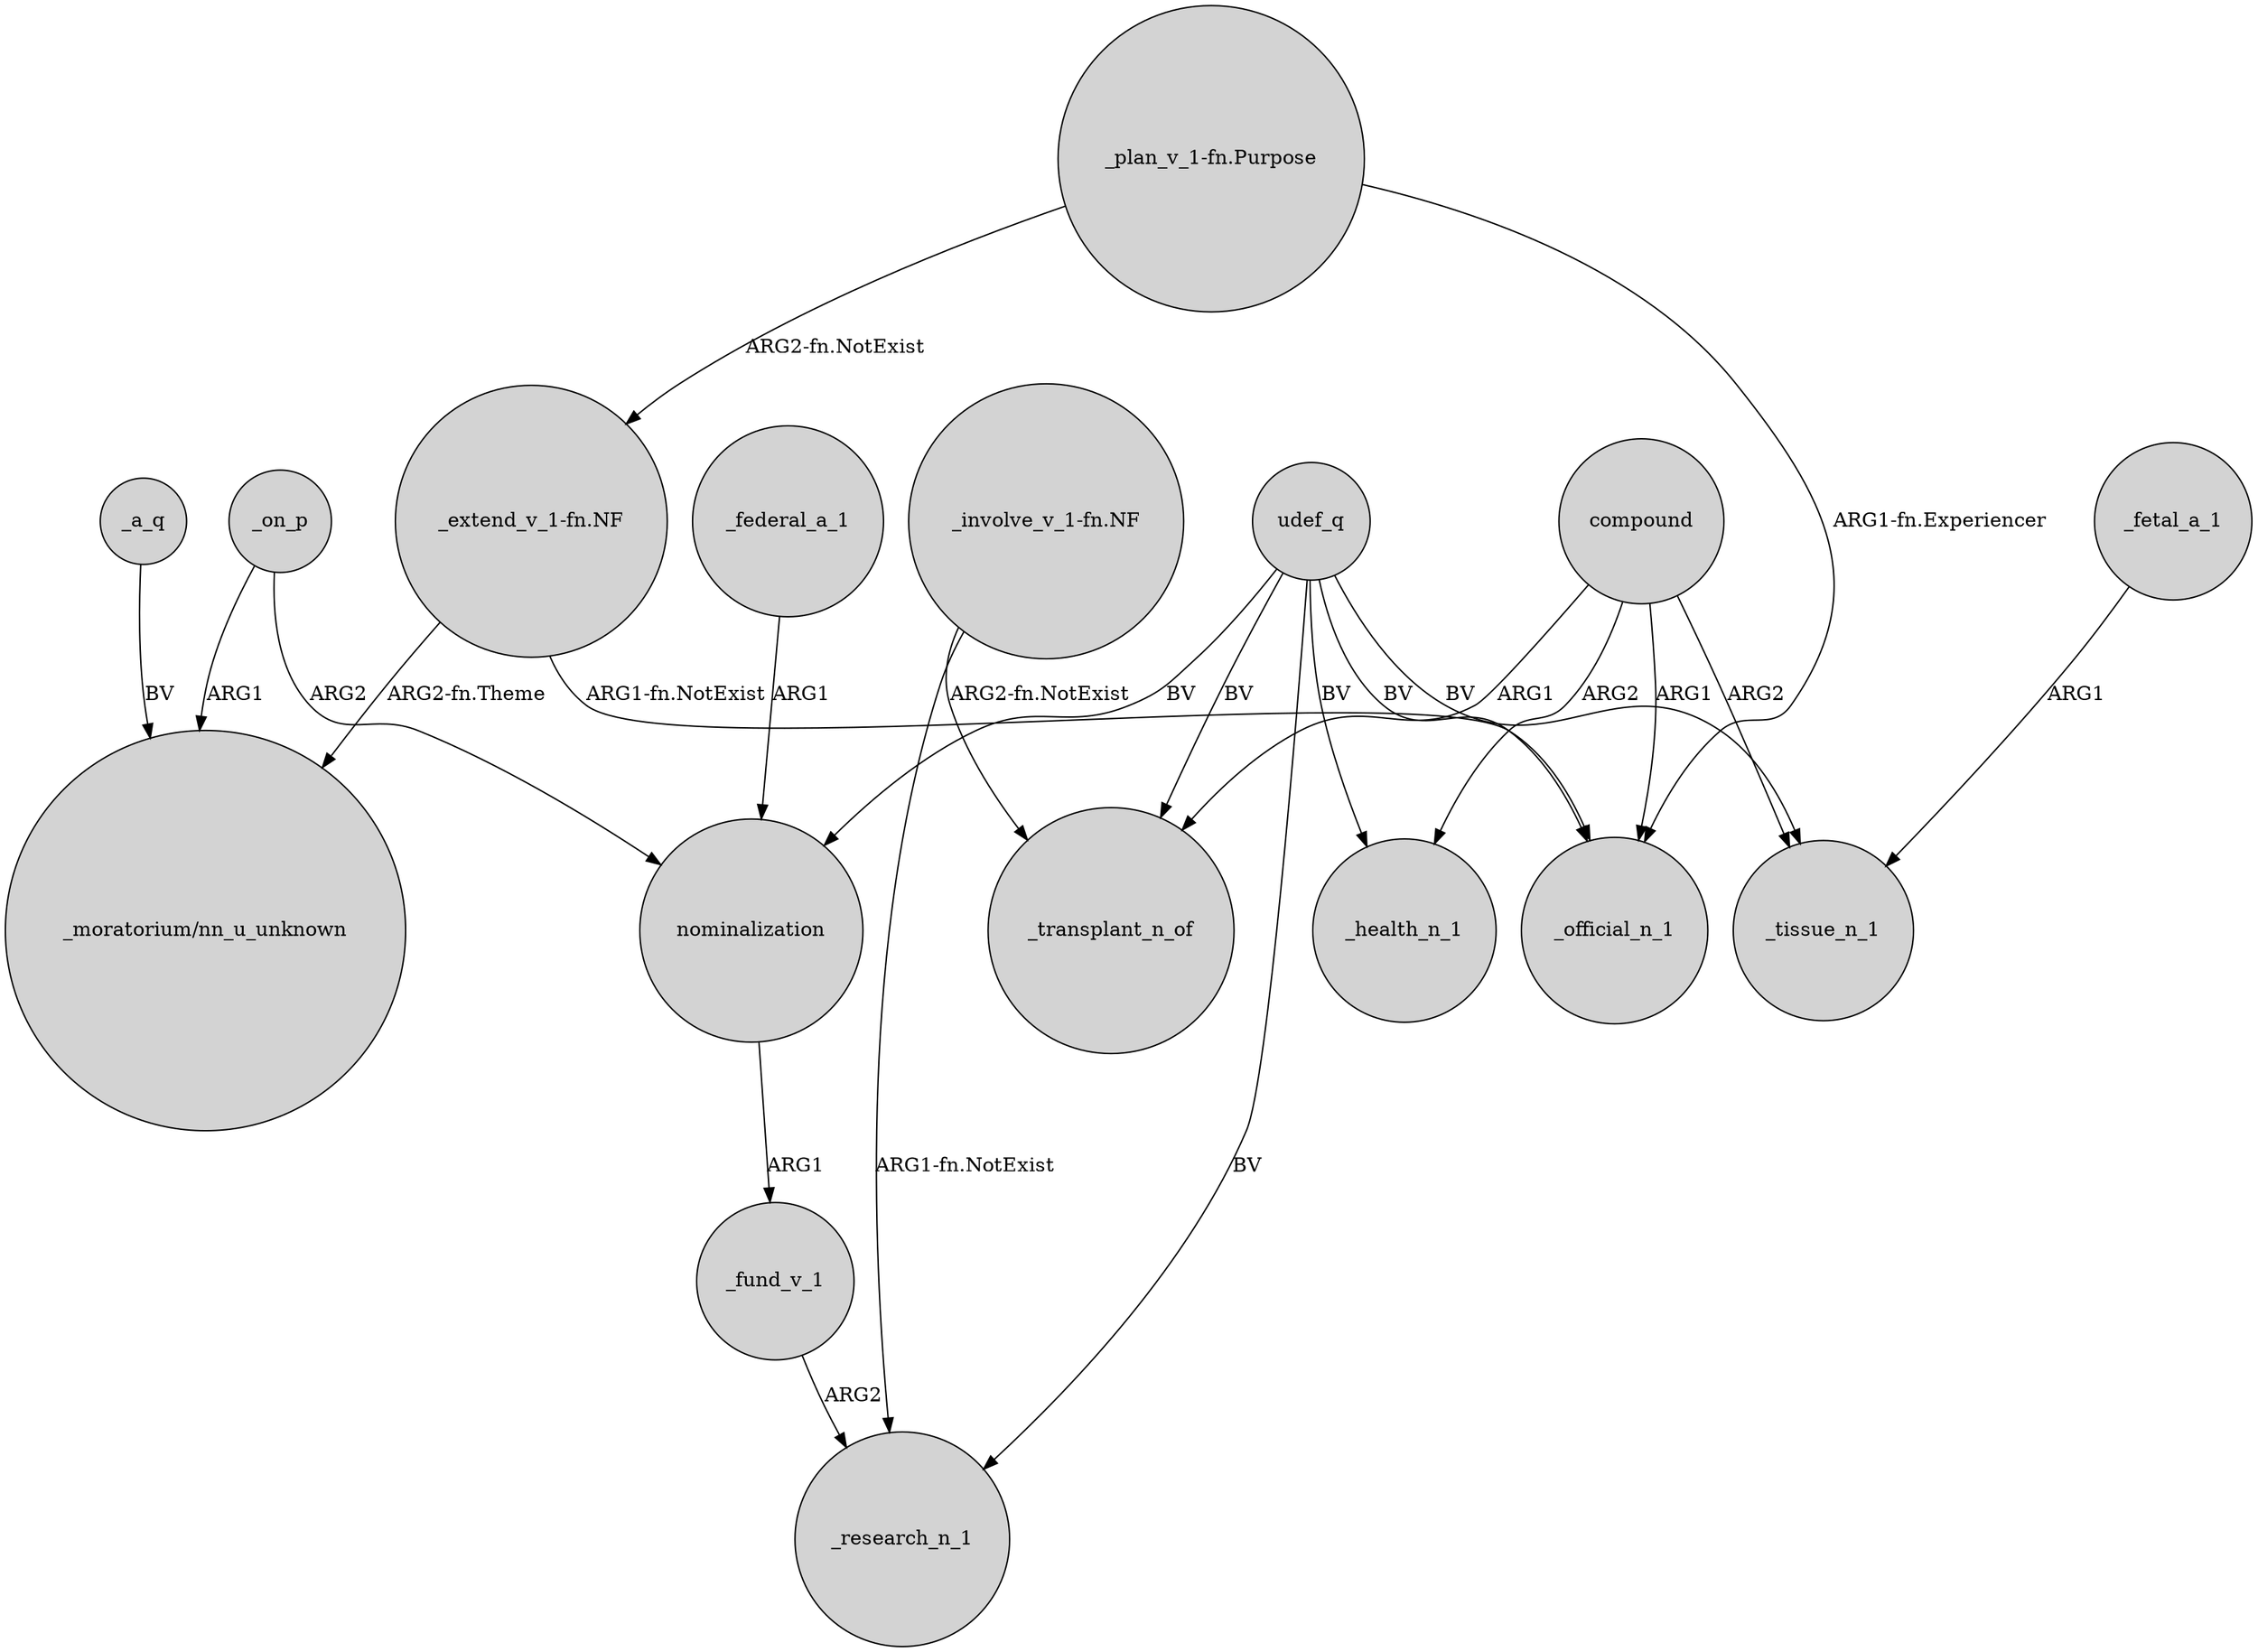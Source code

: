 digraph {
	node [shape=circle style=filled]
	"_extend_v_1-fn.NF" -> _official_n_1 [label="ARG1-fn.NotExist"]
	compound -> _transplant_n_of [label=ARG1]
	"_involve_v_1-fn.NF" -> _research_n_1 [label="ARG1-fn.NotExist"]
	nominalization -> _fund_v_1 [label=ARG1]
	"_involve_v_1-fn.NF" -> _transplant_n_of [label="ARG2-fn.NotExist"]
	_on_p -> nominalization [label=ARG2]
	udef_q -> _research_n_1 [label=BV]
	_a_q -> "_moratorium/nn_u_unknown" [label=BV]
	_fetal_a_1 -> _tissue_n_1 [label=ARG1]
	"_plan_v_1-fn.Purpose" -> "_extend_v_1-fn.NF" [label="ARG2-fn.NotExist"]
	_on_p -> "_moratorium/nn_u_unknown" [label=ARG1]
	udef_q -> _tissue_n_1 [label=BV]
	compound -> _health_n_1 [label=ARG2]
	udef_q -> _official_n_1 [label=BV]
	udef_q -> _health_n_1 [label=BV]
	"_extend_v_1-fn.NF" -> "_moratorium/nn_u_unknown" [label="ARG2-fn.Theme"]
	udef_q -> nominalization [label=BV]
	"_plan_v_1-fn.Purpose" -> _official_n_1 [label="ARG1-fn.Experiencer"]
	_federal_a_1 -> nominalization [label=ARG1]
	compound -> _tissue_n_1 [label=ARG2]
	compound -> _official_n_1 [label=ARG1]
	_fund_v_1 -> _research_n_1 [label=ARG2]
	udef_q -> _transplant_n_of [label=BV]
}

